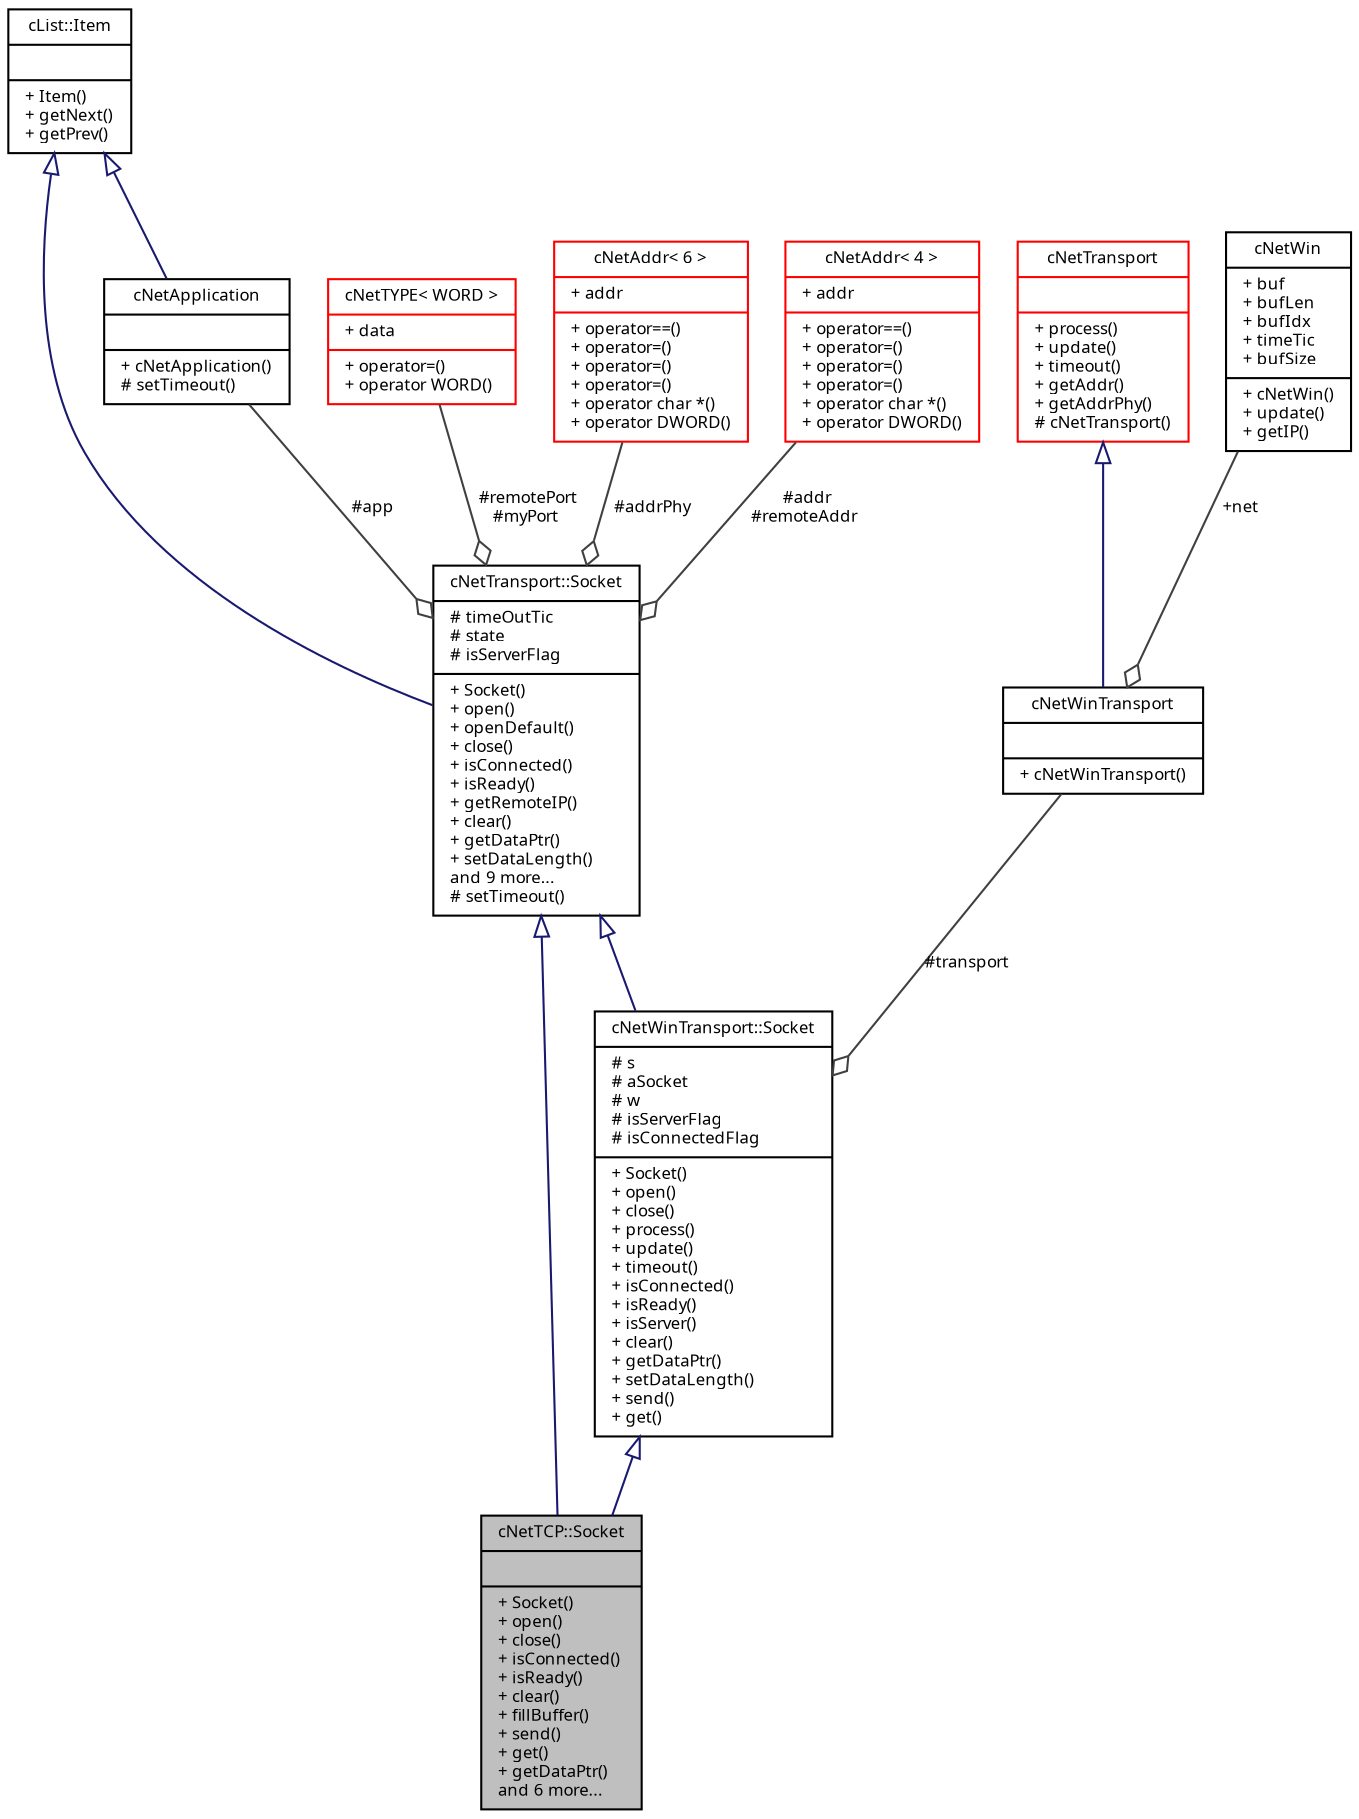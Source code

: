digraph "cNetTCP::Socket"
{
  edge [fontname="Sans",fontsize="8",labelfontname="Sans",labelfontsize="8"];
  node [fontname="Sans",fontsize="8",shape=record];
  Node1 [label="{cNetTCP::Socket\n||+ Socket()\l+ open()\l+ close()\l+ isConnected()\l+ isReady()\l+ clear()\l+ fillBuffer()\l+ send()\l+ get()\l+ getDataPtr()\land 6 more...\l}",height=0.2,width=0.4,color="black", fillcolor="grey75", style="filled", fontcolor="black"];
  Node2 -> Node1 [dir="back",color="midnightblue",fontsize="8",style="solid",arrowtail="onormal",fontname="Sans"];
  Node2 [label="{cNetWinTransport::Socket\n|# s\l# aSocket\l# w\l# isServerFlag\l# isConnectedFlag\l|+ Socket()\l+ open()\l+ close()\l+ process()\l+ update()\l+ timeout()\l+ isConnected()\l+ isReady()\l+ isServer()\l+ clear()\l+ getDataPtr()\l+ setDataLength()\l+ send()\l+ get()\l}",height=0.2,width=0.4,color="black", fillcolor="white", style="filled",URL="$classc_net_win_transport_1_1_socket.html"];
  Node3 -> Node2 [dir="back",color="midnightblue",fontsize="8",style="solid",arrowtail="onormal",fontname="Sans"];
  Node3 [label="{cNetTransport::Socket\n|# timeOutTic\l# state\l# isServerFlag\l|+ Socket()\l+ open()\l+ openDefault()\l+ close()\l+ isConnected()\l+ isReady()\l+ getRemoteIP()\l+ clear()\l+ getDataPtr()\l+ setDataLength()\land 9 more...\l# setTimeout()\l}",height=0.2,width=0.4,color="black", fillcolor="white", style="filled",URL="$classc_net_transport_1_1_socket.html"];
  Node4 -> Node3 [dir="back",color="midnightblue",fontsize="8",style="solid",arrowtail="onormal",fontname="Sans"];
  Node4 [label="{cList::Item\n||+ Item()\l+ getNext()\l+ getPrev()\l}",height=0.2,width=0.4,color="black", fillcolor="white", style="filled",URL="$classc_list_1_1_item.html",tooltip="Base class for list items. "];
  Node5 -> Node3 [color="grey25",fontsize="8",style="solid",label=" #remotePort\n#myPort" ,arrowhead="odiamond",fontname="Sans"];
  Node5 [label="{cNetTYPE\< WORD \>\n|+ data\l|+ operator=()\l+ operator WORD()\l}",height=0.2,width=0.4,color="red", fillcolor="white", style="filled",URL="$classc_net_t_y_p_e.html"];
  Node6 -> Node3 [color="grey25",fontsize="8",style="solid",label=" #app" ,arrowhead="odiamond",fontname="Sans"];
  Node6 [label="{cNetApplication\n||+ cNetApplication()\l# setTimeout()\l}",height=0.2,width=0.4,color="black", fillcolor="white", style="filled",URL="$classc_net_application.html"];
  Node4 -> Node6 [dir="back",color="midnightblue",fontsize="8",style="solid",arrowtail="onormal",fontname="Sans"];
  Node7 -> Node3 [color="grey25",fontsize="8",style="solid",label=" #addrPhy" ,arrowhead="odiamond",fontname="Sans"];
  Node7 [label="{cNetAddr\< 6 \>\n|+ addr\l|+ operator==()\l+ operator=()\l+ operator=()\l+ operator=()\l+ operator char *()\l+ operator DWORD()\l}",height=0.2,width=0.4,color="red", fillcolor="white", style="filled",URL="$classc_net_addr.html"];
  Node8 -> Node3 [color="grey25",fontsize="8",style="solid",label=" #addr\n#remoteAddr" ,arrowhead="odiamond",fontname="Sans"];
  Node8 [label="{cNetAddr\< 4 \>\n|+ addr\l|+ operator==()\l+ operator=()\l+ operator=()\l+ operator=()\l+ operator char *()\l+ operator DWORD()\l}",height=0.2,width=0.4,color="red", fillcolor="white", style="filled",URL="$classc_net_addr.html"];
  Node9 -> Node2 [color="grey25",fontsize="8",style="solid",label=" #transport" ,arrowhead="odiamond",fontname="Sans"];
  Node9 [label="{cNetWinTransport\n||+ cNetWinTransport()\l}",height=0.2,width=0.4,color="black", fillcolor="white", style="filled",URL="$classc_net_win_transport.html"];
  Node10 -> Node9 [dir="back",color="midnightblue",fontsize="8",style="solid",arrowtail="onormal",fontname="Sans"];
  Node10 [label="{cNetTransport\n||+ process()\l+ update()\l+ timeout()\l+ getAddr()\l+ getAddrPhy()\l# cNetTransport()\l}",height=0.2,width=0.4,color="red", fillcolor="white", style="filled",URL="$classc_net_transport.html"];
  Node11 -> Node9 [color="grey25",fontsize="8",style="solid",label=" +net" ,arrowhead="odiamond",fontname="Sans"];
  Node11 [label="{cNetWin\n|+ buf\l+ bufLen\l+ bufIdx\l+ timeTic\l+ bufSize\l|+ cNetWin()\l+ update()\l+ getIP()\l}",height=0.2,width=0.4,color="black", fillcolor="white", style="filled",URL="$classc_net_win.html"];
  Node3 -> Node1 [dir="back",color="midnightblue",fontsize="8",style="solid",arrowtail="onormal",fontname="Sans"];
}
